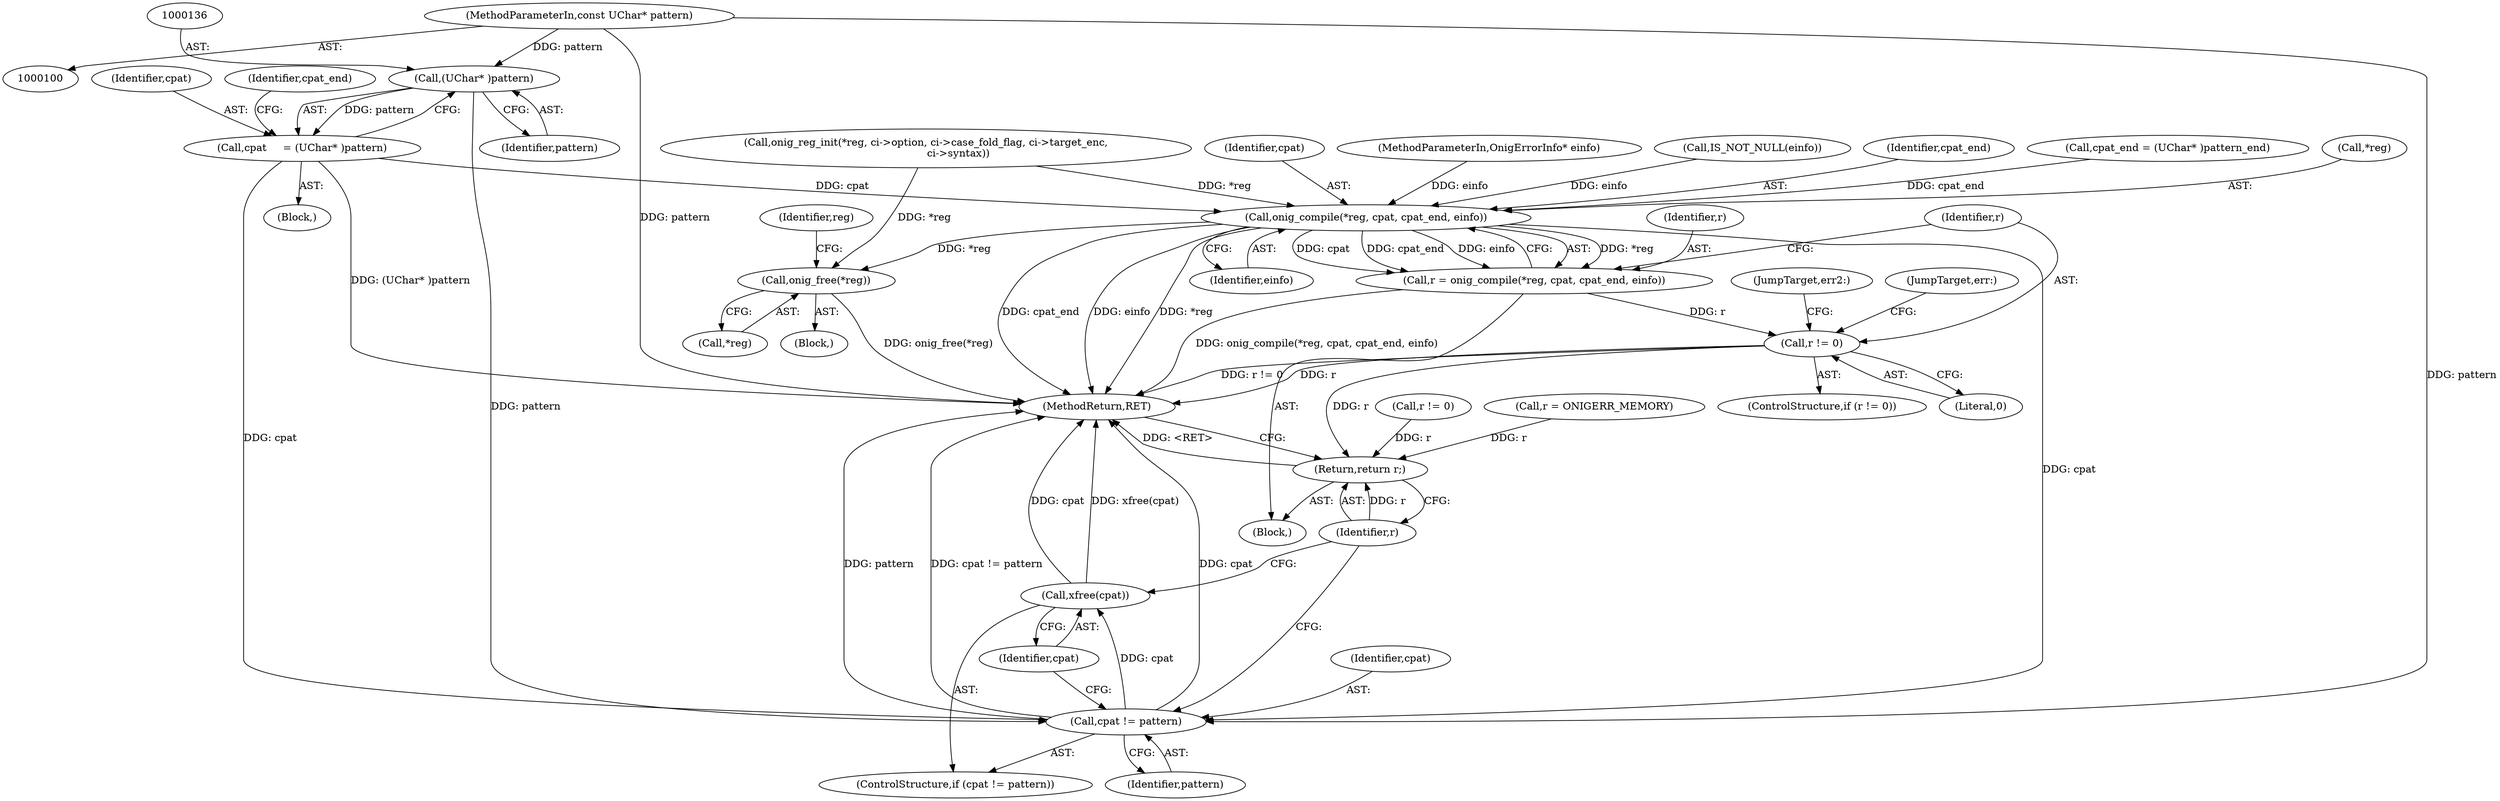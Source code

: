 digraph "0_oniguruma_0f7f61ed1b7b697e283e37bd2d731d0bd57adb55@pointer" {
"1000102" [label="(MethodParameterIn,const UChar* pattern)"];
"1000135" [label="(Call,(UChar* )pattern)"];
"1000133" [label="(Call,cpat     = (UChar* )pattern)"];
"1000184" [label="(Call,onig_compile(*reg, cpat, cpat_end, einfo))"];
"1000182" [label="(Call,r = onig_compile(*reg, cpat, cpat_end, einfo))"];
"1000191" [label="(Call,r != 0)"];
"1000210" [label="(Return,return r;)"];
"1000196" [label="(Call,onig_free(*reg))"];
"1000205" [label="(Call,cpat != pattern)"];
"1000208" [label="(Call,xfree(cpat))"];
"1000193" [label="(Literal,0)"];
"1000138" [label="(Call,cpat_end = (UChar* )pattern_end)"];
"1000195" [label="(JumpTarget,err:)"];
"1000206" [label="(Identifier,cpat)"];
"1000204" [label="(ControlStructure,if (cpat != pattern))"];
"1000208" [label="(Call,xfree(cpat))"];
"1000185" [label="(Call,*reg)"];
"1000211" [label="(Identifier,r)"];
"1000187" [label="(Identifier,cpat)"];
"1000183" [label="(Identifier,r)"];
"1000178" [label="(Call,r != 0)"];
"1000132" [label="(Block,)"];
"1000106" [label="(Block,)"];
"1000201" [label="(Identifier,reg)"];
"1000105" [label="(MethodParameterIn,OnigErrorInfo* einfo)"];
"1000162" [label="(Call,onig_reg_init(*reg, ci->option, ci->case_fold_flag, ci->target_enc,\n                    ci->syntax))"];
"1000196" [label="(Call,onig_free(*reg))"];
"1000194" [label="(Block,)"];
"1000137" [label="(Identifier,pattern)"];
"1000135" [label="(Call,(UChar* )pattern)"];
"1000205" [label="(Call,cpat != pattern)"];
"1000156" [label="(Call,r = ONIGERR_MEMORY)"];
"1000111" [label="(Call,IS_NOT_NULL(einfo))"];
"1000209" [label="(Identifier,cpat)"];
"1000102" [label="(MethodParameterIn,const UChar* pattern)"];
"1000212" [label="(MethodReturn,RET)"];
"1000133" [label="(Call,cpat     = (UChar* )pattern)"];
"1000188" [label="(Identifier,cpat_end)"];
"1000197" [label="(Call,*reg)"];
"1000210" [label="(Return,return r;)"];
"1000184" [label="(Call,onig_compile(*reg, cpat, cpat_end, einfo))"];
"1000139" [label="(Identifier,cpat_end)"];
"1000182" [label="(Call,r = onig_compile(*reg, cpat, cpat_end, einfo))"];
"1000203" [label="(JumpTarget,err2:)"];
"1000189" [label="(Identifier,einfo)"];
"1000191" [label="(Call,r != 0)"];
"1000190" [label="(ControlStructure,if (r != 0))"];
"1000192" [label="(Identifier,r)"];
"1000207" [label="(Identifier,pattern)"];
"1000134" [label="(Identifier,cpat)"];
"1000102" -> "1000100"  [label="AST: "];
"1000102" -> "1000212"  [label="DDG: pattern"];
"1000102" -> "1000135"  [label="DDG: pattern"];
"1000102" -> "1000205"  [label="DDG: pattern"];
"1000135" -> "1000133"  [label="AST: "];
"1000135" -> "1000137"  [label="CFG: "];
"1000136" -> "1000135"  [label="AST: "];
"1000137" -> "1000135"  [label="AST: "];
"1000133" -> "1000135"  [label="CFG: "];
"1000135" -> "1000133"  [label="DDG: pattern"];
"1000135" -> "1000205"  [label="DDG: pattern"];
"1000133" -> "1000132"  [label="AST: "];
"1000134" -> "1000133"  [label="AST: "];
"1000139" -> "1000133"  [label="CFG: "];
"1000133" -> "1000212"  [label="DDG: (UChar* )pattern"];
"1000133" -> "1000184"  [label="DDG: cpat"];
"1000133" -> "1000205"  [label="DDG: cpat"];
"1000184" -> "1000182"  [label="AST: "];
"1000184" -> "1000189"  [label="CFG: "];
"1000185" -> "1000184"  [label="AST: "];
"1000187" -> "1000184"  [label="AST: "];
"1000188" -> "1000184"  [label="AST: "];
"1000189" -> "1000184"  [label="AST: "];
"1000182" -> "1000184"  [label="CFG: "];
"1000184" -> "1000212"  [label="DDG: *reg"];
"1000184" -> "1000212"  [label="DDG: cpat_end"];
"1000184" -> "1000212"  [label="DDG: einfo"];
"1000184" -> "1000182"  [label="DDG: *reg"];
"1000184" -> "1000182"  [label="DDG: cpat"];
"1000184" -> "1000182"  [label="DDG: cpat_end"];
"1000184" -> "1000182"  [label="DDG: einfo"];
"1000162" -> "1000184"  [label="DDG: *reg"];
"1000138" -> "1000184"  [label="DDG: cpat_end"];
"1000111" -> "1000184"  [label="DDG: einfo"];
"1000105" -> "1000184"  [label="DDG: einfo"];
"1000184" -> "1000196"  [label="DDG: *reg"];
"1000184" -> "1000205"  [label="DDG: cpat"];
"1000182" -> "1000106"  [label="AST: "];
"1000183" -> "1000182"  [label="AST: "];
"1000192" -> "1000182"  [label="CFG: "];
"1000182" -> "1000212"  [label="DDG: onig_compile(*reg, cpat, cpat_end, einfo)"];
"1000182" -> "1000191"  [label="DDG: r"];
"1000191" -> "1000190"  [label="AST: "];
"1000191" -> "1000193"  [label="CFG: "];
"1000192" -> "1000191"  [label="AST: "];
"1000193" -> "1000191"  [label="AST: "];
"1000195" -> "1000191"  [label="CFG: "];
"1000203" -> "1000191"  [label="CFG: "];
"1000191" -> "1000212"  [label="DDG: r != 0"];
"1000191" -> "1000212"  [label="DDG: r"];
"1000191" -> "1000210"  [label="DDG: r"];
"1000210" -> "1000106"  [label="AST: "];
"1000210" -> "1000211"  [label="CFG: "];
"1000211" -> "1000210"  [label="AST: "];
"1000212" -> "1000210"  [label="CFG: "];
"1000210" -> "1000212"  [label="DDG: <RET>"];
"1000211" -> "1000210"  [label="DDG: r"];
"1000156" -> "1000210"  [label="DDG: r"];
"1000178" -> "1000210"  [label="DDG: r"];
"1000196" -> "1000194"  [label="AST: "];
"1000196" -> "1000197"  [label="CFG: "];
"1000197" -> "1000196"  [label="AST: "];
"1000201" -> "1000196"  [label="CFG: "];
"1000196" -> "1000212"  [label="DDG: onig_free(*reg)"];
"1000162" -> "1000196"  [label="DDG: *reg"];
"1000205" -> "1000204"  [label="AST: "];
"1000205" -> "1000207"  [label="CFG: "];
"1000206" -> "1000205"  [label="AST: "];
"1000207" -> "1000205"  [label="AST: "];
"1000209" -> "1000205"  [label="CFG: "];
"1000211" -> "1000205"  [label="CFG: "];
"1000205" -> "1000212"  [label="DDG: cpat"];
"1000205" -> "1000212"  [label="DDG: pattern"];
"1000205" -> "1000212"  [label="DDG: cpat != pattern"];
"1000205" -> "1000208"  [label="DDG: cpat"];
"1000208" -> "1000204"  [label="AST: "];
"1000208" -> "1000209"  [label="CFG: "];
"1000209" -> "1000208"  [label="AST: "];
"1000211" -> "1000208"  [label="CFG: "];
"1000208" -> "1000212"  [label="DDG: cpat"];
"1000208" -> "1000212"  [label="DDG: xfree(cpat)"];
}
